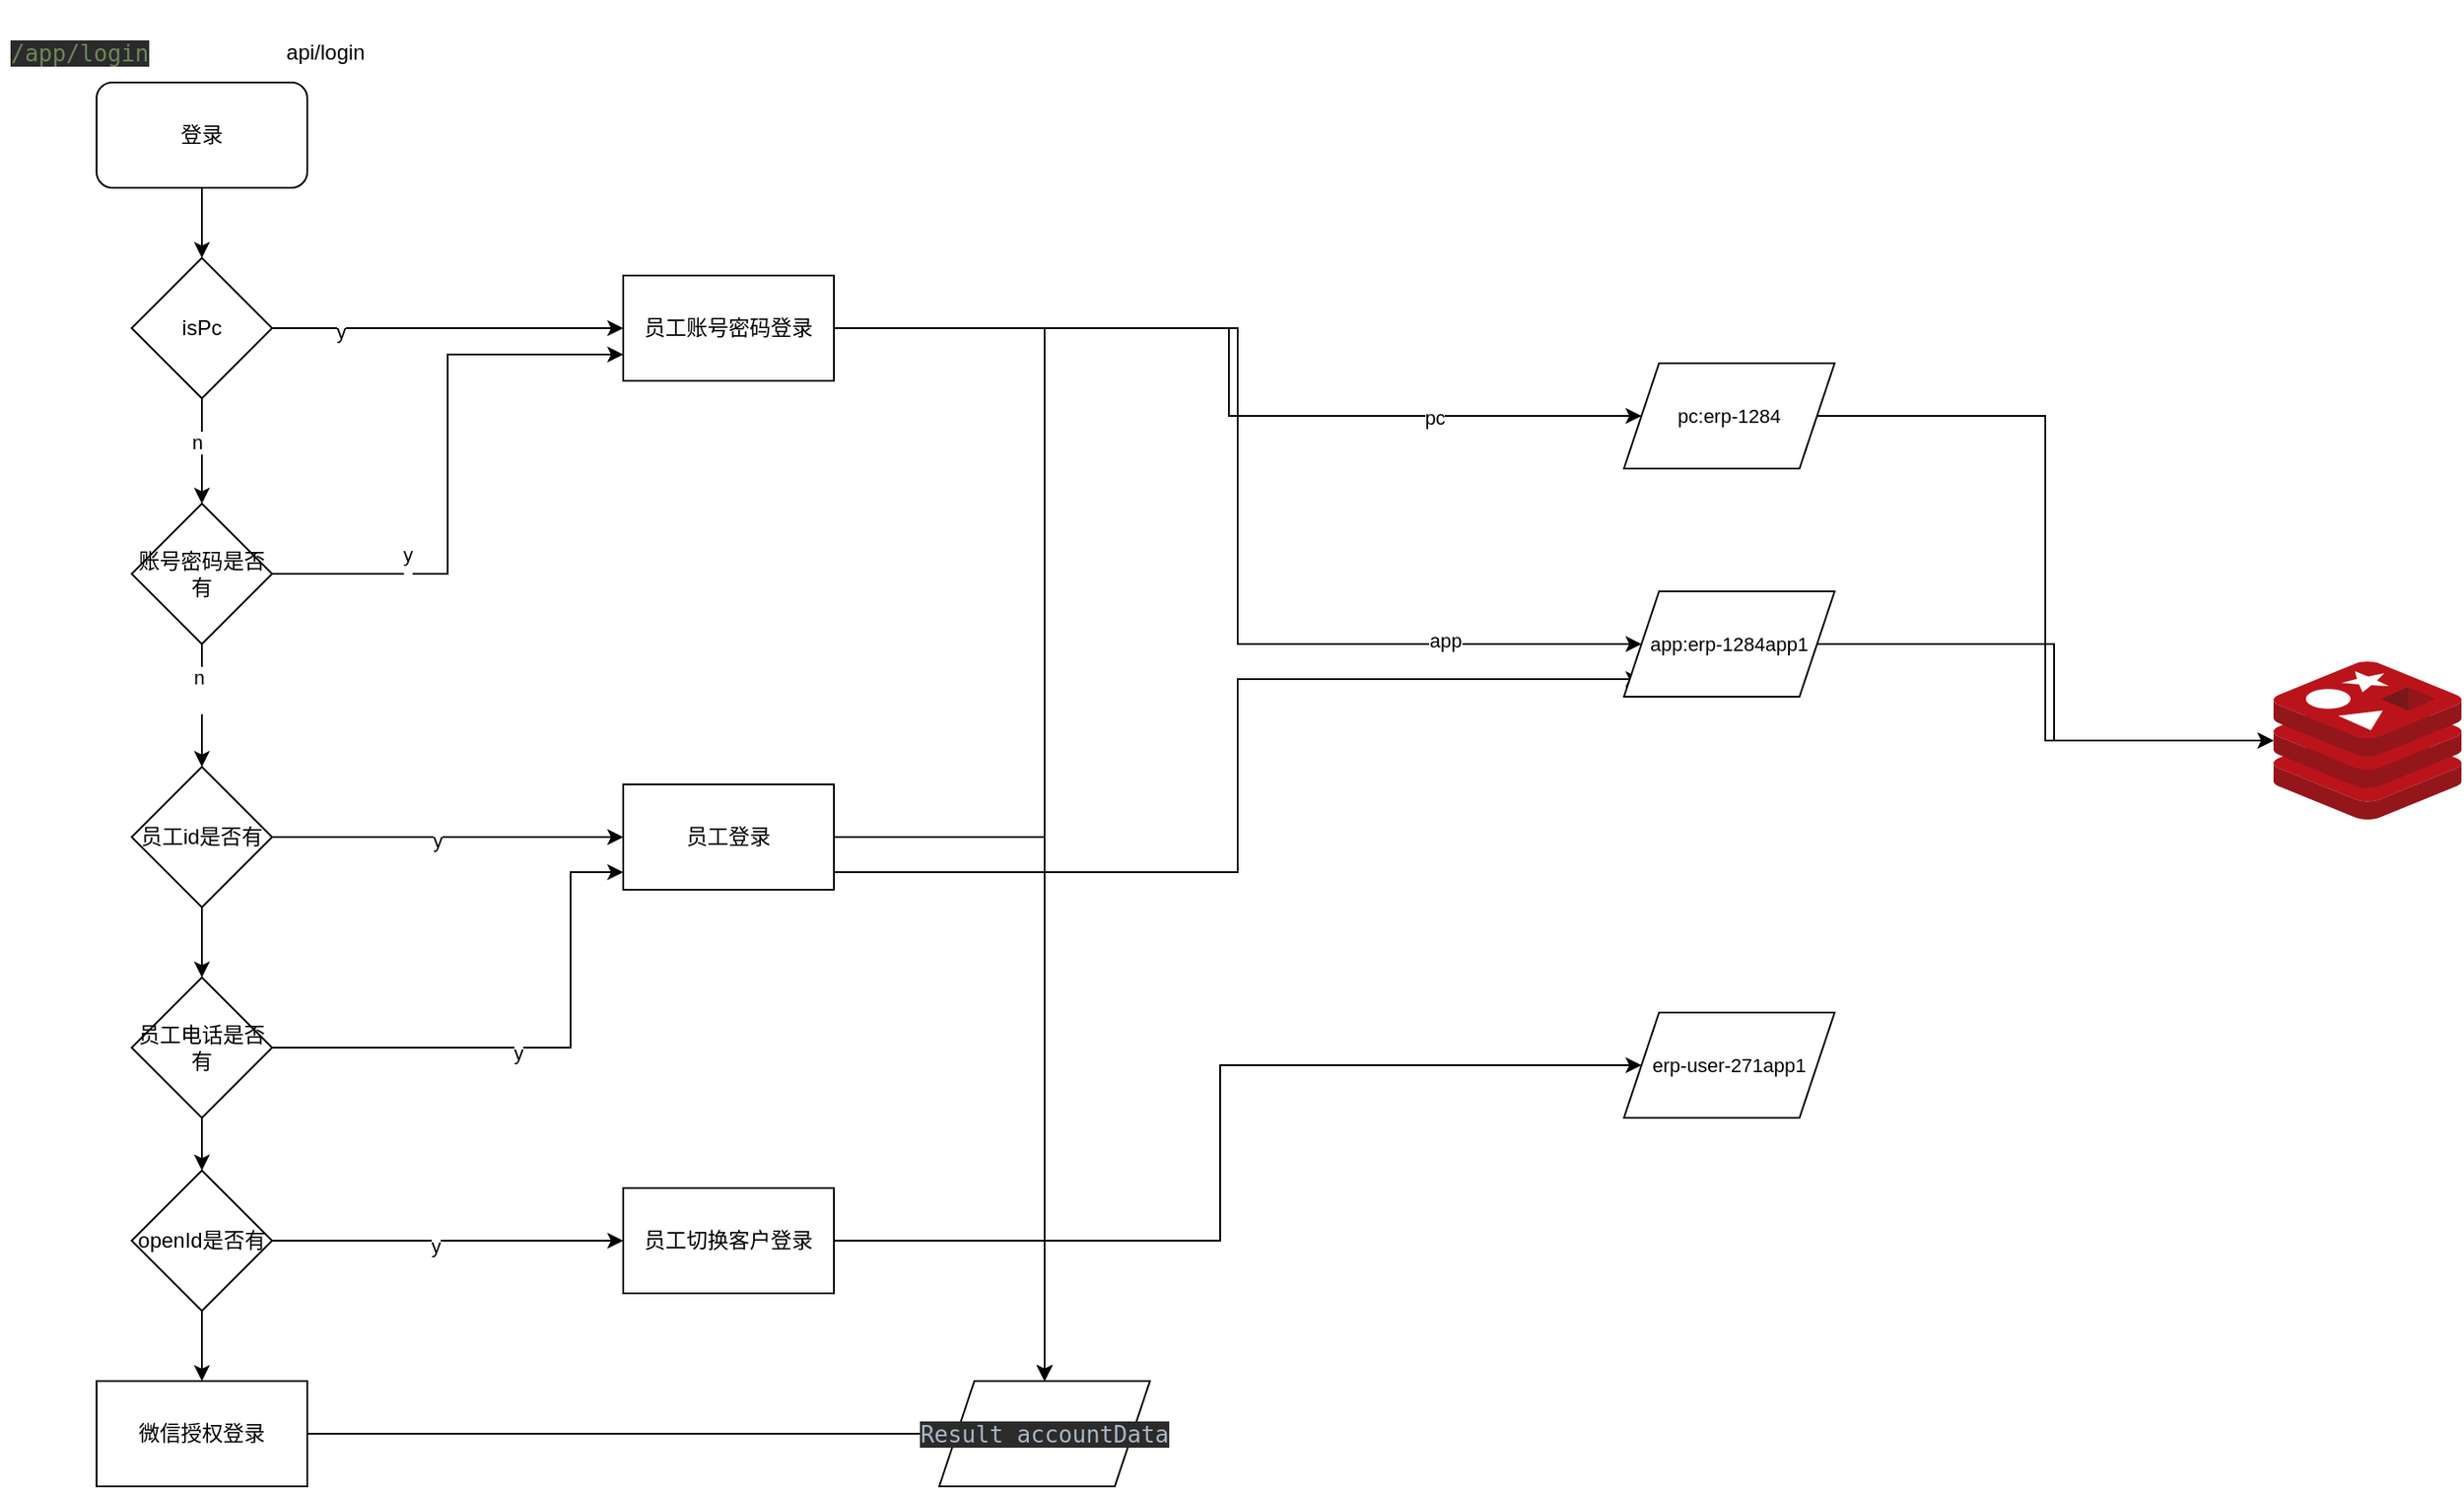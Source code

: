 <mxfile version="24.2.2" type="github">
  <diagram name="第 1 页" id="_N-PvDVG6uPUZHmfjQiG">
    <mxGraphModel dx="1122" dy="484" grid="1" gridSize="10" guides="1" tooltips="1" connect="1" arrows="1" fold="1" page="1" pageScale="1" pageWidth="827" pageHeight="1169" math="0" shadow="0">
      <root>
        <mxCell id="0" />
        <mxCell id="1" parent="0" />
        <mxCell id="1qLdY8RK0upAKAE9O1Ap-11" style="edgeStyle=orthogonalEdgeStyle;rounded=0;orthogonalLoop=1;jettySize=auto;html=1;" edge="1" parent="1" source="1qLdY8RK0upAKAE9O1Ap-1" target="1qLdY8RK0upAKAE9O1Ap-10">
          <mxGeometry relative="1" as="geometry" />
        </mxCell>
        <mxCell id="1qLdY8RK0upAKAE9O1Ap-1" value="登录" style="rounded=1;whiteSpace=wrap;html=1;" vertex="1" parent="1">
          <mxGeometry x="180" y="70" width="120" height="60" as="geometry" />
        </mxCell>
        <mxCell id="1qLdY8RK0upAKAE9O1Ap-58" style="edgeStyle=orthogonalEdgeStyle;rounded=0;orthogonalLoop=1;jettySize=auto;html=1;entryX=0.5;entryY=0;entryDx=0;entryDy=0;" edge="1" parent="1" source="1qLdY8RK0upAKAE9O1Ap-5" target="1qLdY8RK0upAKAE9O1Ap-60">
          <mxGeometry relative="1" as="geometry">
            <mxPoint x="750" y="610" as="targetPoint" />
          </mxGeometry>
        </mxCell>
        <mxCell id="1qLdY8RK0upAKAE9O1Ap-75" style="edgeStyle=orthogonalEdgeStyle;rounded=0;orthogonalLoop=1;jettySize=auto;html=1;entryX=0;entryY=0.5;entryDx=0;entryDy=0;" edge="1" parent="1" source="1qLdY8RK0upAKAE9O1Ap-5" target="1qLdY8RK0upAKAE9O1Ap-72">
          <mxGeometry relative="1" as="geometry" />
        </mxCell>
        <mxCell id="1qLdY8RK0upAKAE9O1Ap-79" value="pc" style="edgeLabel;html=1;align=center;verticalAlign=middle;resizable=0;points=[];" vertex="1" connectable="0" parent="1qLdY8RK0upAKAE9O1Ap-75">
          <mxGeometry x="0.538" y="-1" relative="1" as="geometry">
            <mxPoint as="offset" />
          </mxGeometry>
        </mxCell>
        <mxCell id="1qLdY8RK0upAKAE9O1Ap-78" style="edgeStyle=orthogonalEdgeStyle;rounded=0;orthogonalLoop=1;jettySize=auto;html=1;entryX=0;entryY=0.5;entryDx=0;entryDy=0;" edge="1" parent="1" source="1qLdY8RK0upAKAE9O1Ap-5" target="1qLdY8RK0upAKAE9O1Ap-71">
          <mxGeometry relative="1" as="geometry">
            <Array as="points">
              <mxPoint x="830" y="210" />
              <mxPoint x="830" y="390" />
            </Array>
          </mxGeometry>
        </mxCell>
        <mxCell id="1qLdY8RK0upAKAE9O1Ap-80" value="app" style="edgeLabel;html=1;align=center;verticalAlign=middle;resizable=0;points=[];" vertex="1" connectable="0" parent="1qLdY8RK0upAKAE9O1Ap-78">
          <mxGeometry x="0.652" y="2" relative="1" as="geometry">
            <mxPoint x="-1" as="offset" />
          </mxGeometry>
        </mxCell>
        <mxCell id="1qLdY8RK0upAKAE9O1Ap-5" value="员工账号密码登录" style="rounded=0;whiteSpace=wrap;html=1;" vertex="1" parent="1">
          <mxGeometry x="480" y="180" width="120" height="60" as="geometry" />
        </mxCell>
        <mxCell id="1qLdY8RK0upAKAE9O1Ap-12" style="edgeStyle=orthogonalEdgeStyle;rounded=0;orthogonalLoop=1;jettySize=auto;html=1;entryX=0;entryY=0.5;entryDx=0;entryDy=0;" edge="1" parent="1" source="1qLdY8RK0upAKAE9O1Ap-10" target="1qLdY8RK0upAKAE9O1Ap-5">
          <mxGeometry relative="1" as="geometry" />
        </mxCell>
        <mxCell id="1qLdY8RK0upAKAE9O1Ap-13" value="y" style="edgeLabel;html=1;align=center;verticalAlign=middle;resizable=0;points=[];" vertex="1" connectable="0" parent="1qLdY8RK0upAKAE9O1Ap-12">
          <mxGeometry x="-0.613" y="-2" relative="1" as="geometry">
            <mxPoint as="offset" />
          </mxGeometry>
        </mxCell>
        <mxCell id="1qLdY8RK0upAKAE9O1Ap-16" style="edgeStyle=orthogonalEdgeStyle;rounded=0;orthogonalLoop=1;jettySize=auto;html=1;" edge="1" parent="1" source="1qLdY8RK0upAKAE9O1Ap-10">
          <mxGeometry relative="1" as="geometry">
            <mxPoint x="240" y="310" as="targetPoint" />
          </mxGeometry>
        </mxCell>
        <mxCell id="1qLdY8RK0upAKAE9O1Ap-17" value="n" style="edgeLabel;html=1;align=center;verticalAlign=middle;resizable=0;points=[];" vertex="1" connectable="0" parent="1qLdY8RK0upAKAE9O1Ap-16">
          <mxGeometry x="-0.184" y="-3" relative="1" as="geometry">
            <mxPoint as="offset" />
          </mxGeometry>
        </mxCell>
        <mxCell id="1qLdY8RK0upAKAE9O1Ap-10" value="isPc" style="rhombus;whiteSpace=wrap;html=1;" vertex="1" parent="1">
          <mxGeometry x="200" y="170" width="80" height="80" as="geometry" />
        </mxCell>
        <mxCell id="1qLdY8RK0upAKAE9O1Ap-21" style="edgeStyle=orthogonalEdgeStyle;rounded=0;orthogonalLoop=1;jettySize=auto;html=1;entryX=0;entryY=0.75;entryDx=0;entryDy=0;" edge="1" parent="1" source="1qLdY8RK0upAKAE9O1Ap-18" target="1qLdY8RK0upAKAE9O1Ap-5">
          <mxGeometry relative="1" as="geometry" />
        </mxCell>
        <mxCell id="1qLdY8RK0upAKAE9O1Ap-22" value="y&lt;div&gt;&lt;br&gt;&lt;/div&gt;" style="edgeLabel;html=1;align=center;verticalAlign=middle;resizable=0;points=[];" vertex="1" connectable="0" parent="1qLdY8RK0upAKAE9O1Ap-21">
          <mxGeometry x="-0.527" y="4" relative="1" as="geometry">
            <mxPoint as="offset" />
          </mxGeometry>
        </mxCell>
        <mxCell id="1qLdY8RK0upAKAE9O1Ap-23" style="edgeStyle=orthogonalEdgeStyle;rounded=0;orthogonalLoop=1;jettySize=auto;html=1;" edge="1" parent="1" source="1qLdY8RK0upAKAE9O1Ap-18">
          <mxGeometry relative="1" as="geometry">
            <mxPoint x="240" y="460" as="targetPoint" />
          </mxGeometry>
        </mxCell>
        <mxCell id="1qLdY8RK0upAKAE9O1Ap-24" value="n&lt;div&gt;&lt;br&gt;&lt;/div&gt;" style="edgeLabel;html=1;align=center;verticalAlign=middle;resizable=0;points=[];" vertex="1" connectable="0" parent="1qLdY8RK0upAKAE9O1Ap-23">
          <mxGeometry x="-0.266" y="-2" relative="1" as="geometry">
            <mxPoint as="offset" />
          </mxGeometry>
        </mxCell>
        <mxCell id="1qLdY8RK0upAKAE9O1Ap-18" value="账号密码是否有" style="rhombus;whiteSpace=wrap;html=1;" vertex="1" parent="1">
          <mxGeometry x="200" y="310" width="80" height="80" as="geometry" />
        </mxCell>
        <mxCell id="1qLdY8RK0upAKAE9O1Ap-19" value="&lt;pre style=&quot;background-color:#2b2b2b;color:#a9b7c6;font-family:&#39;JetBrains Mono&#39;,monospace;font-size:9.8pt;&quot;&gt;&lt;span style=&quot;color:#6a8759;&quot;&gt;/app/login&lt;/span&gt;&lt;/pre&gt;" style="text;html=1;align=center;verticalAlign=middle;resizable=0;points=[];autosize=1;strokeColor=none;fillColor=none;" vertex="1" parent="1">
          <mxGeometry x="125" y="23" width="90" height="60" as="geometry" />
        </mxCell>
        <mxCell id="1qLdY8RK0upAKAE9O1Ap-20" value="api/login" style="text;html=1;align=center;verticalAlign=middle;resizable=0;points=[];autosize=1;strokeColor=none;fillColor=none;" vertex="1" parent="1">
          <mxGeometry x="275" y="38" width="70" height="30" as="geometry" />
        </mxCell>
        <mxCell id="1qLdY8RK0upAKAE9O1Ap-31" style="edgeStyle=orthogonalEdgeStyle;rounded=0;orthogonalLoop=1;jettySize=auto;html=1;entryX=0;entryY=0.5;entryDx=0;entryDy=0;" edge="1" parent="1" source="1qLdY8RK0upAKAE9O1Ap-25" target="1qLdY8RK0upAKAE9O1Ap-30">
          <mxGeometry relative="1" as="geometry" />
        </mxCell>
        <mxCell id="1qLdY8RK0upAKAE9O1Ap-32" value="y" style="edgeLabel;html=1;align=center;verticalAlign=middle;resizable=0;points=[];" vertex="1" connectable="0" parent="1qLdY8RK0upAKAE9O1Ap-31">
          <mxGeometry x="-0.065" y="-2" relative="1" as="geometry">
            <mxPoint as="offset" />
          </mxGeometry>
        </mxCell>
        <mxCell id="1qLdY8RK0upAKAE9O1Ap-48" style="edgeStyle=orthogonalEdgeStyle;rounded=0;orthogonalLoop=1;jettySize=auto;html=1;" edge="1" parent="1" source="1qLdY8RK0upAKAE9O1Ap-25" target="1qLdY8RK0upAKAE9O1Ap-46">
          <mxGeometry relative="1" as="geometry" />
        </mxCell>
        <mxCell id="1qLdY8RK0upAKAE9O1Ap-25" value="员工id是否有" style="rhombus;whiteSpace=wrap;html=1;" vertex="1" parent="1">
          <mxGeometry x="200" y="460" width="80" height="80" as="geometry" />
        </mxCell>
        <mxCell id="1qLdY8RK0upAKAE9O1Ap-59" style="edgeStyle=orthogonalEdgeStyle;rounded=0;orthogonalLoop=1;jettySize=auto;html=1;entryX=0.5;entryY=0;entryDx=0;entryDy=0;" edge="1" parent="1" source="1qLdY8RK0upAKAE9O1Ap-30" target="1qLdY8RK0upAKAE9O1Ap-60">
          <mxGeometry relative="1" as="geometry">
            <mxPoint x="760" y="500" as="targetPoint" />
          </mxGeometry>
        </mxCell>
        <mxCell id="1qLdY8RK0upAKAE9O1Ap-81" style="edgeStyle=orthogonalEdgeStyle;rounded=0;orthogonalLoop=1;jettySize=auto;html=1;entryX=0;entryY=0.5;entryDx=0;entryDy=0;" edge="1" parent="1">
          <mxGeometry relative="1" as="geometry">
            <mxPoint x="600" y="520" as="sourcePoint" />
            <mxPoint x="1060" y="410" as="targetPoint" />
            <Array as="points">
              <mxPoint x="830" y="520" />
              <mxPoint x="830" y="410" />
            </Array>
          </mxGeometry>
        </mxCell>
        <mxCell id="1qLdY8RK0upAKAE9O1Ap-30" value="员工登录" style="rounded=0;whiteSpace=wrap;html=1;" vertex="1" parent="1">
          <mxGeometry x="480" y="470" width="120" height="60" as="geometry" />
        </mxCell>
        <mxCell id="1qLdY8RK0upAKAE9O1Ap-39" style="edgeStyle=orthogonalEdgeStyle;rounded=0;orthogonalLoop=1;jettySize=auto;html=1;" edge="1" parent="1" source="1qLdY8RK0upAKAE9O1Ap-35" target="1qLdY8RK0upAKAE9O1Ap-37">
          <mxGeometry relative="1" as="geometry" />
        </mxCell>
        <mxCell id="1qLdY8RK0upAKAE9O1Ap-40" value="y" style="edgeLabel;html=1;align=center;verticalAlign=middle;resizable=0;points=[];" vertex="1" connectable="0" parent="1qLdY8RK0upAKAE9O1Ap-39">
          <mxGeometry x="-0.068" y="-3" relative="1" as="geometry">
            <mxPoint as="offset" />
          </mxGeometry>
        </mxCell>
        <mxCell id="1qLdY8RK0upAKAE9O1Ap-50" style="edgeStyle=orthogonalEdgeStyle;rounded=0;orthogonalLoop=1;jettySize=auto;html=1;" edge="1" parent="1" source="1qLdY8RK0upAKAE9O1Ap-35">
          <mxGeometry relative="1" as="geometry">
            <mxPoint x="240" y="810" as="targetPoint" />
          </mxGeometry>
        </mxCell>
        <mxCell id="1qLdY8RK0upAKAE9O1Ap-35" value="openId是否有" style="rhombus;whiteSpace=wrap;html=1;" vertex="1" parent="1">
          <mxGeometry x="200" y="690" width="80" height="80" as="geometry" />
        </mxCell>
        <mxCell id="1qLdY8RK0upAKAE9O1Ap-61" style="edgeStyle=orthogonalEdgeStyle;rounded=0;orthogonalLoop=1;jettySize=auto;html=1;" edge="1" parent="1" source="1qLdY8RK0upAKAE9O1Ap-37" target="1qLdY8RK0upAKAE9O1Ap-60">
          <mxGeometry relative="1" as="geometry" />
        </mxCell>
        <mxCell id="1qLdY8RK0upAKAE9O1Ap-83" style="edgeStyle=orthogonalEdgeStyle;rounded=0;orthogonalLoop=1;jettySize=auto;html=1;entryX=0;entryY=0.5;entryDx=0;entryDy=0;" edge="1" parent="1" source="1qLdY8RK0upAKAE9O1Ap-37" target="1qLdY8RK0upAKAE9O1Ap-82">
          <mxGeometry relative="1" as="geometry">
            <Array as="points">
              <mxPoint x="820" y="730" />
              <mxPoint x="820" y="630" />
            </Array>
          </mxGeometry>
        </mxCell>
        <mxCell id="1qLdY8RK0upAKAE9O1Ap-37" value="员工切换客户登录" style="rounded=0;whiteSpace=wrap;html=1;" vertex="1" parent="1">
          <mxGeometry x="480" y="700" width="120" height="60" as="geometry" />
        </mxCell>
        <mxCell id="1qLdY8RK0upAKAE9O1Ap-44" style="edgeStyle=orthogonalEdgeStyle;rounded=0;orthogonalLoop=1;jettySize=auto;html=1;" edge="1" source="1qLdY8RK0upAKAE9O1Ap-46" target="1qLdY8RK0upAKAE9O1Ap-30" parent="1">
          <mxGeometry relative="1" as="geometry">
            <mxPoint x="480" y="620" as="targetPoint" />
            <Array as="points">
              <mxPoint x="450" y="620" />
              <mxPoint x="450" y="520" />
            </Array>
          </mxGeometry>
        </mxCell>
        <mxCell id="1qLdY8RK0upAKAE9O1Ap-45" value="y" style="edgeLabel;html=1;align=center;verticalAlign=middle;resizable=0;points=[];" vertex="1" connectable="0" parent="1qLdY8RK0upAKAE9O1Ap-44">
          <mxGeometry x="-0.068" y="-3" relative="1" as="geometry">
            <mxPoint as="offset" />
          </mxGeometry>
        </mxCell>
        <mxCell id="1qLdY8RK0upAKAE9O1Ap-49" style="edgeStyle=orthogonalEdgeStyle;rounded=0;orthogonalLoop=1;jettySize=auto;html=1;" edge="1" parent="1" source="1qLdY8RK0upAKAE9O1Ap-46" target="1qLdY8RK0upAKAE9O1Ap-35">
          <mxGeometry relative="1" as="geometry" />
        </mxCell>
        <mxCell id="1qLdY8RK0upAKAE9O1Ap-46" value="员工电话是否有" style="rhombus;whiteSpace=wrap;html=1;" vertex="1" parent="1">
          <mxGeometry x="200" y="580" width="80" height="80" as="geometry" />
        </mxCell>
        <mxCell id="1qLdY8RK0upAKAE9O1Ap-62" style="edgeStyle=orthogonalEdgeStyle;rounded=0;orthogonalLoop=1;jettySize=auto;html=1;" edge="1" parent="1" source="1qLdY8RK0upAKAE9O1Ap-52" target="1qLdY8RK0upAKAE9O1Ap-60">
          <mxGeometry relative="1" as="geometry" />
        </mxCell>
        <mxCell id="1qLdY8RK0upAKAE9O1Ap-52" value="微信授权登录" style="rounded=0;whiteSpace=wrap;html=1;" vertex="1" parent="1">
          <mxGeometry x="180" y="810" width="120" height="60" as="geometry" />
        </mxCell>
        <mxCell id="1qLdY8RK0upAKAE9O1Ap-60" value="&lt;pre style=&quot;background-color:#2b2b2b;color:#a9b7c6;font-family:&#39;JetBrains Mono&#39;,monospace;font-size:9.8pt;&quot;&gt;Result accountData&lt;/pre&gt;" style="shape=parallelogram;perimeter=parallelogramPerimeter;whiteSpace=wrap;html=1;fixedSize=1;" vertex="1" parent="1">
          <mxGeometry x="660" y="810" width="120" height="60" as="geometry" />
        </mxCell>
        <mxCell id="1qLdY8RK0upAKAE9O1Ap-63" value="" style="image;sketch=0;aspect=fixed;html=1;points=[];align=center;fontSize=12;image=img/lib/mscae/Cache_Redis_Product.svg;" vertex="1" parent="1">
          <mxGeometry x="1420" y="400" width="107.14" height="90" as="geometry" />
        </mxCell>
        <mxCell id="1qLdY8RK0upAKAE9O1Ap-74" style="edgeStyle=orthogonalEdgeStyle;rounded=0;orthogonalLoop=1;jettySize=auto;html=1;" edge="1" parent="1" source="1qLdY8RK0upAKAE9O1Ap-71" target="1qLdY8RK0upAKAE9O1Ap-63">
          <mxGeometry relative="1" as="geometry" />
        </mxCell>
        <mxCell id="1qLdY8RK0upAKAE9O1Ap-71" value="&lt;span style=&quot;font-size: 11px; text-wrap: nowrap; background-color: rgb(255, 255, 255);&quot;&gt;app:erp-1284app1&lt;/span&gt;" style="shape=parallelogram;perimeter=parallelogramPerimeter;whiteSpace=wrap;html=1;fixedSize=1;" vertex="1" parent="1">
          <mxGeometry x="1050" y="360" width="120" height="60" as="geometry" />
        </mxCell>
        <mxCell id="1qLdY8RK0upAKAE9O1Ap-73" style="edgeStyle=orthogonalEdgeStyle;rounded=0;orthogonalLoop=1;jettySize=auto;html=1;" edge="1" parent="1" source="1qLdY8RK0upAKAE9O1Ap-72" target="1qLdY8RK0upAKAE9O1Ap-63">
          <mxGeometry relative="1" as="geometry">
            <Array as="points">
              <mxPoint x="1290" y="260" />
              <mxPoint x="1290" y="445" />
            </Array>
          </mxGeometry>
        </mxCell>
        <mxCell id="1qLdY8RK0upAKAE9O1Ap-72" value="&lt;span style=&quot;font-size: 11px; text-wrap: nowrap; background-color: rgb(255, 255, 255);&quot;&gt;pc:erp-1284&lt;/span&gt;" style="shape=parallelogram;perimeter=parallelogramPerimeter;whiteSpace=wrap;html=1;fixedSize=1;" vertex="1" parent="1">
          <mxGeometry x="1050" y="230" width="120" height="60" as="geometry" />
        </mxCell>
        <mxCell id="1qLdY8RK0upAKAE9O1Ap-82" value="&lt;span style=&quot;font-size: 11px; text-wrap: nowrap;&quot;&gt;erp-user-271app1&lt;/span&gt;" style="shape=parallelogram;perimeter=parallelogramPerimeter;whiteSpace=wrap;html=1;fixedSize=1;" vertex="1" parent="1">
          <mxGeometry x="1050" y="600" width="120" height="60" as="geometry" />
        </mxCell>
      </root>
    </mxGraphModel>
  </diagram>
</mxfile>
